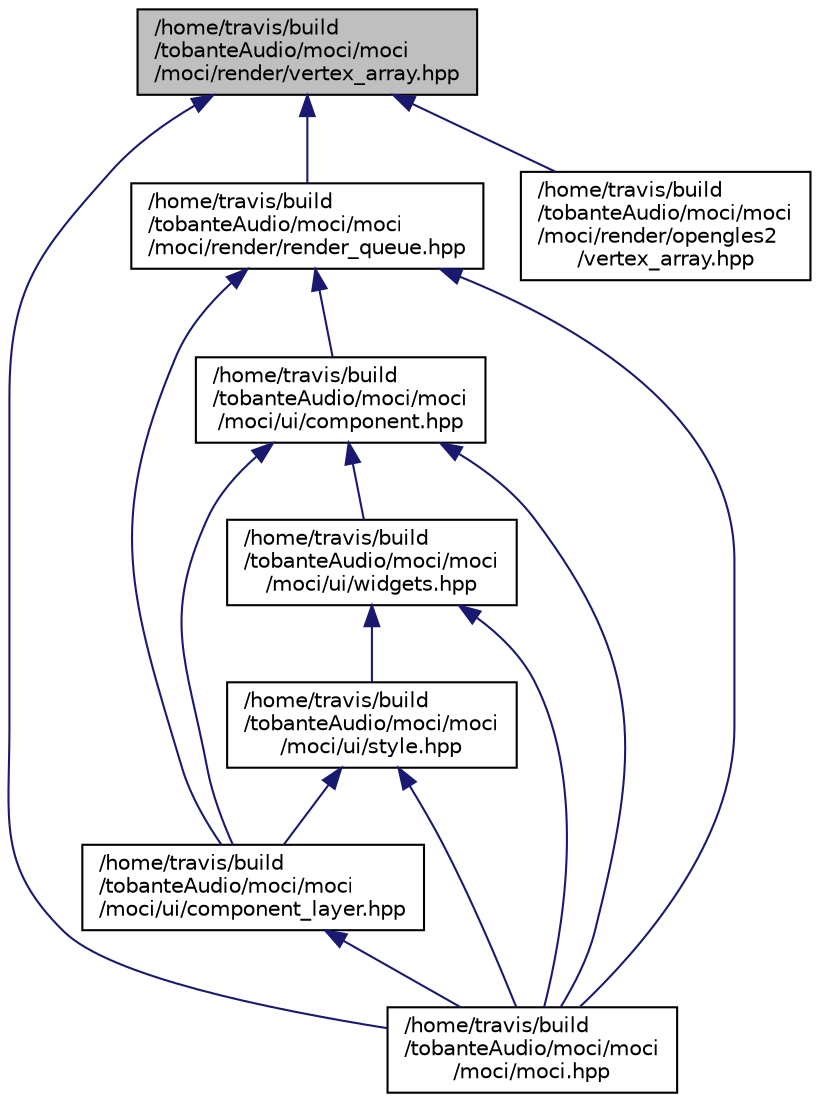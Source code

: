 digraph "/home/travis/build/tobanteAudio/moci/moci/moci/render/vertex_array.hpp"
{
  edge [fontname="Helvetica",fontsize="10",labelfontname="Helvetica",labelfontsize="10"];
  node [fontname="Helvetica",fontsize="10",shape=record];
  Node10 [label="/home/travis/build\l/tobanteAudio/moci/moci\l/moci/render/vertex_array.hpp",height=0.2,width=0.4,color="black", fillcolor="grey75", style="filled", fontcolor="black"];
  Node10 -> Node11 [dir="back",color="midnightblue",fontsize="10",style="solid",fontname="Helvetica"];
  Node11 [label="/home/travis/build\l/tobanteAudio/moci/moci\l/moci/moci.hpp",height=0.2,width=0.4,color="black", fillcolor="white", style="filled",URL="$moci_8hpp.html"];
  Node10 -> Node12 [dir="back",color="midnightblue",fontsize="10",style="solid",fontname="Helvetica"];
  Node12 [label="/home/travis/build\l/tobanteAudio/moci/moci\l/moci/render/opengles2\l/vertex_array.hpp",height=0.2,width=0.4,color="black", fillcolor="white", style="filled",URL="$opengles2_2vertex__array_8hpp.html"];
  Node10 -> Node13 [dir="back",color="midnightblue",fontsize="10",style="solid",fontname="Helvetica"];
  Node13 [label="/home/travis/build\l/tobanteAudio/moci/moci\l/moci/render/render_queue.hpp",height=0.2,width=0.4,color="black", fillcolor="white", style="filled",URL="$render__queue_8hpp.html"];
  Node13 -> Node11 [dir="back",color="midnightblue",fontsize="10",style="solid",fontname="Helvetica"];
  Node13 -> Node14 [dir="back",color="midnightblue",fontsize="10",style="solid",fontname="Helvetica"];
  Node14 [label="/home/travis/build\l/tobanteAudio/moci/moci\l/moci/ui/component.hpp",height=0.2,width=0.4,color="black", fillcolor="white", style="filled",URL="$component_8hpp.html"];
  Node14 -> Node11 [dir="back",color="midnightblue",fontsize="10",style="solid",fontname="Helvetica"];
  Node14 -> Node15 [dir="back",color="midnightblue",fontsize="10",style="solid",fontname="Helvetica"];
  Node15 [label="/home/travis/build\l/tobanteAudio/moci/moci\l/moci/ui/component_layer.hpp",height=0.2,width=0.4,color="black", fillcolor="white", style="filled",URL="$component__layer_8hpp.html"];
  Node15 -> Node11 [dir="back",color="midnightblue",fontsize="10",style="solid",fontname="Helvetica"];
  Node14 -> Node16 [dir="back",color="midnightblue",fontsize="10",style="solid",fontname="Helvetica"];
  Node16 [label="/home/travis/build\l/tobanteAudio/moci/moci\l/moci/ui/widgets.hpp",height=0.2,width=0.4,color="black", fillcolor="white", style="filled",URL="$widgets_8hpp.html"];
  Node16 -> Node11 [dir="back",color="midnightblue",fontsize="10",style="solid",fontname="Helvetica"];
  Node16 -> Node17 [dir="back",color="midnightblue",fontsize="10",style="solid",fontname="Helvetica"];
  Node17 [label="/home/travis/build\l/tobanteAudio/moci/moci\l/moci/ui/style.hpp",height=0.2,width=0.4,color="black", fillcolor="white", style="filled",URL="$style_8hpp.html"];
  Node17 -> Node11 [dir="back",color="midnightblue",fontsize="10",style="solid",fontname="Helvetica"];
  Node17 -> Node15 [dir="back",color="midnightblue",fontsize="10",style="solid",fontname="Helvetica"];
  Node13 -> Node15 [dir="back",color="midnightblue",fontsize="10",style="solid",fontname="Helvetica"];
}

